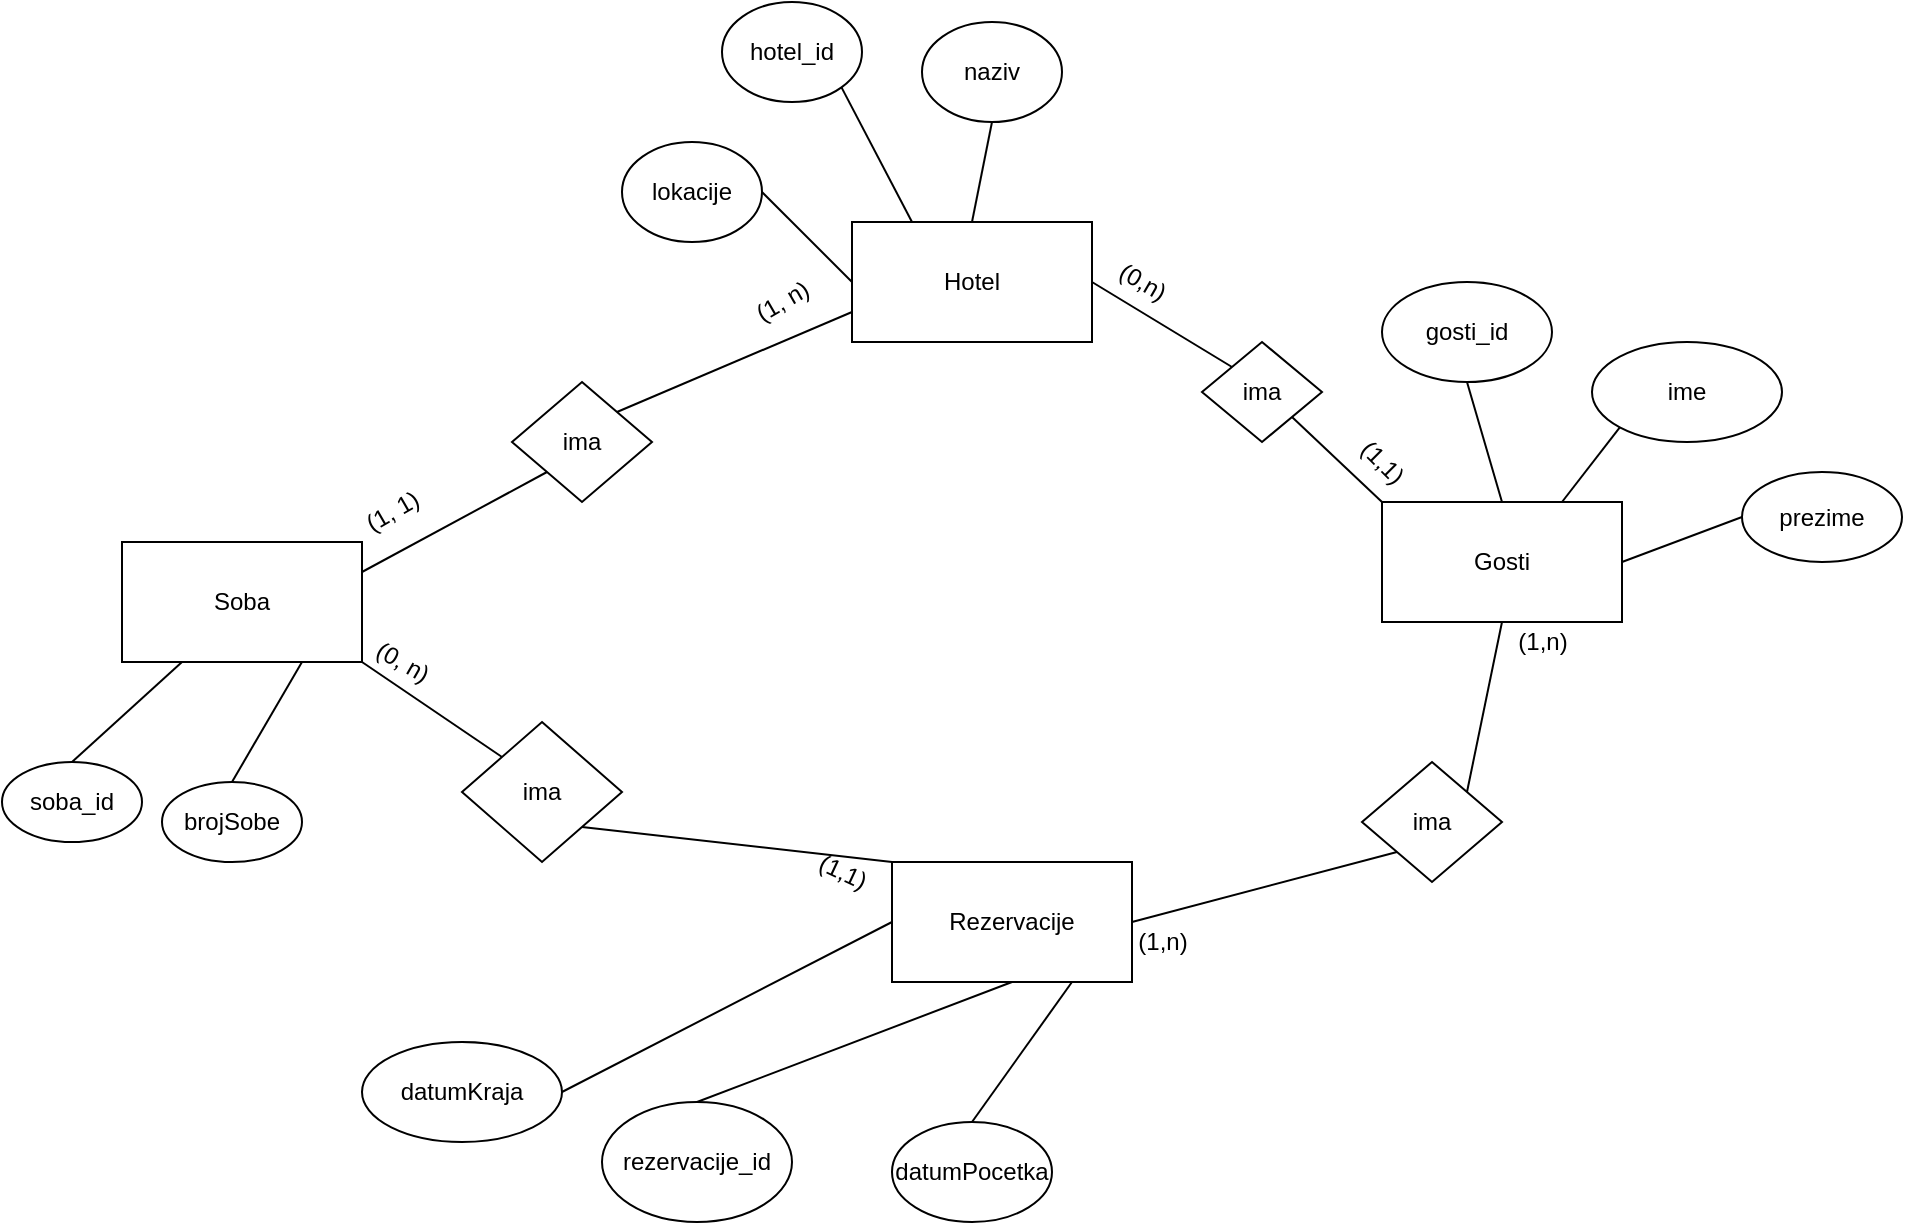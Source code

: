 <mxfile version="20.6.2" type="device"><diagram id="If3S5j5vEToaklFaXV8n" name="Page-1"><mxGraphModel dx="2337" dy="1820" grid="1" gridSize="10" guides="1" tooltips="1" connect="1" arrows="1" fold="1" page="1" pageScale="1" pageWidth="850" pageHeight="1100" math="0" shadow="0"><root><mxCell id="0"/><mxCell id="1" parent="0"/><mxCell id="WY5WEbB91v77Ek60sNJg-1" value="Hotel" style="rounded=0;whiteSpace=wrap;html=1;" parent="1" vertex="1"><mxGeometry x="305" y="80" width="120" height="60" as="geometry"/></mxCell><mxCell id="WY5WEbB91v77Ek60sNJg-2" value="Gosti" style="rounded=0;whiteSpace=wrap;html=1;" parent="1" vertex="1"><mxGeometry x="570" y="220" width="120" height="60" as="geometry"/></mxCell><mxCell id="WY5WEbB91v77Ek60sNJg-3" value="Rezervacije" style="rounded=0;whiteSpace=wrap;html=1;" parent="1" vertex="1"><mxGeometry x="325" y="400" width="120" height="60" as="geometry"/></mxCell><mxCell id="WY5WEbB91v77Ek60sNJg-4" value="Soba&lt;br&gt;" style="rounded=0;whiteSpace=wrap;html=1;" parent="1" vertex="1"><mxGeometry x="-60" y="240" width="120" height="60" as="geometry"/></mxCell><mxCell id="WY5WEbB91v77Ek60sNJg-6" value="hotel_id" style="ellipse;whiteSpace=wrap;html=1;" parent="1" vertex="1"><mxGeometry x="240" y="-30" width="70" height="50" as="geometry"/></mxCell><mxCell id="WY5WEbB91v77Ek60sNJg-7" value="naziv" style="ellipse;whiteSpace=wrap;html=1;" parent="1" vertex="1"><mxGeometry x="340" y="-20" width="70" height="50" as="geometry"/></mxCell><mxCell id="WY5WEbB91v77Ek60sNJg-8" value="lokacije" style="ellipse;whiteSpace=wrap;html=1;" parent="1" vertex="1"><mxGeometry x="190" y="40" width="70" height="50" as="geometry"/></mxCell><mxCell id="WY5WEbB91v77Ek60sNJg-9" value="" style="endArrow=none;html=1;rounded=0;entryX=1;entryY=1;entryDx=0;entryDy=0;exitX=0.25;exitY=0;exitDx=0;exitDy=0;" parent="1" source="WY5WEbB91v77Ek60sNJg-1" target="WY5WEbB91v77Ek60sNJg-6" edge="1"><mxGeometry width="50" height="50" relative="1" as="geometry"><mxPoint x="280" y="280" as="sourcePoint"/><mxPoint x="330" y="230" as="targetPoint"/></mxGeometry></mxCell><mxCell id="WY5WEbB91v77Ek60sNJg-10" value="" style="endArrow=none;html=1;rounded=0;entryX=1;entryY=0.5;entryDx=0;entryDy=0;exitX=0;exitY=0.5;exitDx=0;exitDy=0;" parent="1" source="WY5WEbB91v77Ek60sNJg-1" target="WY5WEbB91v77Ek60sNJg-8" edge="1"><mxGeometry width="50" height="50" relative="1" as="geometry"><mxPoint x="120" y="370" as="sourcePoint"/><mxPoint x="170" y="320" as="targetPoint"/></mxGeometry></mxCell><mxCell id="WY5WEbB91v77Ek60sNJg-11" value="" style="endArrow=none;html=1;rounded=0;entryX=0.5;entryY=1;entryDx=0;entryDy=0;exitX=0.5;exitY=0;exitDx=0;exitDy=0;" parent="1" source="WY5WEbB91v77Ek60sNJg-1" target="WY5WEbB91v77Ek60sNJg-7" edge="1"><mxGeometry width="50" height="50" relative="1" as="geometry"><mxPoint x="220" y="360" as="sourcePoint"/><mxPoint x="270" y="310" as="targetPoint"/></mxGeometry></mxCell><mxCell id="WY5WEbB91v77Ek60sNJg-12" value="ima" style="rhombus;whiteSpace=wrap;html=1;" parent="1" vertex="1"><mxGeometry x="480" y="140" width="60" height="50" as="geometry"/></mxCell><mxCell id="WY5WEbB91v77Ek60sNJg-15" value="" style="endArrow=none;html=1;rounded=0;entryX=0;entryY=0;entryDx=0;entryDy=0;exitX=1;exitY=1;exitDx=0;exitDy=0;" parent="1" source="WY5WEbB91v77Ek60sNJg-12" target="WY5WEbB91v77Ek60sNJg-2" edge="1"><mxGeometry width="50" height="50" relative="1" as="geometry"><mxPoint x="210" y="350" as="sourcePoint"/><mxPoint x="260" y="300" as="targetPoint"/></mxGeometry></mxCell><mxCell id="WY5WEbB91v77Ek60sNJg-16" value="" style="endArrow=none;html=1;rounded=0;entryX=1;entryY=0.5;entryDx=0;entryDy=0;exitX=0;exitY=0;exitDx=0;exitDy=0;" parent="1" source="WY5WEbB91v77Ek60sNJg-12" target="WY5WEbB91v77Ek60sNJg-1" edge="1"><mxGeometry width="50" height="50" relative="1" as="geometry"><mxPoint x="170" y="390" as="sourcePoint"/><mxPoint x="220" y="340" as="targetPoint"/></mxGeometry></mxCell><mxCell id="WY5WEbB91v77Ek60sNJg-17" value="ima" style="rhombus;whiteSpace=wrap;html=1;" parent="1" vertex="1"><mxGeometry x="135" y="160" width="70" height="60" as="geometry"/></mxCell><mxCell id="WY5WEbB91v77Ek60sNJg-18" value="" style="endArrow=none;html=1;rounded=0;entryX=0;entryY=0.75;entryDx=0;entryDy=0;exitX=1;exitY=0;exitDx=0;exitDy=0;" parent="1" source="WY5WEbB91v77Ek60sNJg-17" target="WY5WEbB91v77Ek60sNJg-1" edge="1"><mxGeometry width="50" height="50" relative="1" as="geometry"><mxPoint x="270" y="330" as="sourcePoint"/><mxPoint x="320" y="280" as="targetPoint"/></mxGeometry></mxCell><mxCell id="WY5WEbB91v77Ek60sNJg-19" value="" style="endArrow=none;html=1;rounded=0;entryX=0;entryY=1;entryDx=0;entryDy=0;exitX=1;exitY=0.25;exitDx=0;exitDy=0;" parent="1" source="WY5WEbB91v77Ek60sNJg-4" target="WY5WEbB91v77Ek60sNJg-17" edge="1"><mxGeometry width="50" height="50" relative="1" as="geometry"><mxPoint x="270" y="330" as="sourcePoint"/><mxPoint x="320" y="280" as="targetPoint"/></mxGeometry></mxCell><mxCell id="WY5WEbB91v77Ek60sNJg-21" value="rezervacije_id" style="ellipse;whiteSpace=wrap;html=1;" parent="1" vertex="1"><mxGeometry x="180" y="520" width="95" height="60" as="geometry"/></mxCell><mxCell id="WY5WEbB91v77Ek60sNJg-22" value="brojSobe" style="ellipse;whiteSpace=wrap;html=1;" parent="1" vertex="1"><mxGeometry x="-40" y="360" width="70" height="40" as="geometry"/></mxCell><mxCell id="WY5WEbB91v77Ek60sNJg-23" value="soba_id" style="ellipse;whiteSpace=wrap;html=1;" parent="1" vertex="1"><mxGeometry x="-120" y="350" width="70" height="40" as="geometry"/></mxCell><mxCell id="WY5WEbB91v77Ek60sNJg-24" value="" style="endArrow=none;html=1;rounded=0;entryX=0.75;entryY=1;entryDx=0;entryDy=0;exitX=0.5;exitY=0;exitDx=0;exitDy=0;" parent="1" source="WY5WEbB91v77Ek60sNJg-22" target="WY5WEbB91v77Ek60sNJg-4" edge="1"><mxGeometry width="50" height="50" relative="1" as="geometry"><mxPoint x="150" y="330" as="sourcePoint"/><mxPoint x="200" y="280" as="targetPoint"/></mxGeometry></mxCell><mxCell id="WY5WEbB91v77Ek60sNJg-25" value="" style="endArrow=none;html=1;rounded=0;entryX=0.25;entryY=1;entryDx=0;entryDy=0;exitX=0.5;exitY=0;exitDx=0;exitDy=0;" parent="1" source="WY5WEbB91v77Ek60sNJg-23" target="WY5WEbB91v77Ek60sNJg-4" edge="1"><mxGeometry width="50" height="50" relative="1" as="geometry"><mxPoint x="150" y="330" as="sourcePoint"/><mxPoint x="200" y="280" as="targetPoint"/></mxGeometry></mxCell><mxCell id="WY5WEbB91v77Ek60sNJg-28" value="(1, 1)" style="text;html=1;align=center;verticalAlign=middle;resizable=0;points=[];autosize=1;strokeColor=none;fillColor=none;rotation=-30;" parent="1" vertex="1"><mxGeometry x="50" y="210" width="50" height="30" as="geometry"/></mxCell><mxCell id="WY5WEbB91v77Ek60sNJg-29" value="(1, n)" style="text;html=1;align=center;verticalAlign=middle;resizable=0;points=[];autosize=1;strokeColor=none;fillColor=none;rotation=-30;" parent="1" vertex="1"><mxGeometry x="245" y="105" width="50" height="30" as="geometry"/></mxCell><mxCell id="WY5WEbB91v77Ek60sNJg-31" value="datumPocetka" style="ellipse;whiteSpace=wrap;html=1;" parent="1" vertex="1"><mxGeometry x="325" y="530" width="80" height="50" as="geometry"/></mxCell><mxCell id="WY5WEbB91v77Ek60sNJg-32" value="datumKraja" style="ellipse;whiteSpace=wrap;html=1;" parent="1" vertex="1"><mxGeometry x="60" y="490" width="100" height="50" as="geometry"/></mxCell><mxCell id="WY5WEbB91v77Ek60sNJg-33" value="" style="endArrow=none;html=1;rounded=0;entryX=1;entryY=1;entryDx=0;entryDy=0;exitX=0;exitY=0;exitDx=0;exitDy=0;" parent="1" source="WY5WEbB91v77Ek60sNJg-39" target="WY5WEbB91v77Ek60sNJg-4" edge="1"><mxGeometry width="50" height="50" relative="1" as="geometry"><mxPoint x="150" y="330" as="sourcePoint"/><mxPoint x="200" y="280" as="targetPoint"/></mxGeometry></mxCell><mxCell id="WY5WEbB91v77Ek60sNJg-34" value="" style="endArrow=none;html=1;rounded=0;entryX=0;entryY=0.5;entryDx=0;entryDy=0;exitX=1;exitY=0.5;exitDx=0;exitDy=0;" parent="1" source="WY5WEbB91v77Ek60sNJg-32" target="WY5WEbB91v77Ek60sNJg-3" edge="1"><mxGeometry width="50" height="50" relative="1" as="geometry"><mxPoint x="150" y="330" as="sourcePoint"/><mxPoint x="200" y="280" as="targetPoint"/></mxGeometry></mxCell><mxCell id="WY5WEbB91v77Ek60sNJg-35" value="" style="endArrow=none;html=1;rounded=0;entryX=0.5;entryY=1;entryDx=0;entryDy=0;exitX=0.5;exitY=0;exitDx=0;exitDy=0;" parent="1" source="WY5WEbB91v77Ek60sNJg-21" target="WY5WEbB91v77Ek60sNJg-3" edge="1"><mxGeometry width="50" height="50" relative="1" as="geometry"><mxPoint x="150" y="330" as="sourcePoint"/><mxPoint x="200" y="280" as="targetPoint"/></mxGeometry></mxCell><mxCell id="WY5WEbB91v77Ek60sNJg-36" value="" style="endArrow=none;html=1;rounded=0;entryX=0.75;entryY=1;entryDx=0;entryDy=0;exitX=0.5;exitY=0;exitDx=0;exitDy=0;" parent="1" source="WY5WEbB91v77Ek60sNJg-31" target="WY5WEbB91v77Ek60sNJg-3" edge="1"><mxGeometry width="50" height="50" relative="1" as="geometry"><mxPoint x="150" y="330" as="sourcePoint"/><mxPoint x="200" y="280" as="targetPoint"/></mxGeometry></mxCell><mxCell id="WY5WEbB91v77Ek60sNJg-39" value="ima" style="rhombus;whiteSpace=wrap;html=1;" parent="1" vertex="1"><mxGeometry x="110" y="330" width="80" height="70" as="geometry"/></mxCell><mxCell id="WY5WEbB91v77Ek60sNJg-40" value="" style="endArrow=none;html=1;rounded=0;entryX=0;entryY=0;entryDx=0;entryDy=0;exitX=1;exitY=1;exitDx=0;exitDy=0;" parent="1" source="WY5WEbB91v77Ek60sNJg-39" target="WY5WEbB91v77Ek60sNJg-3" edge="1"><mxGeometry width="50" height="50" relative="1" as="geometry"><mxPoint x="150" y="330" as="sourcePoint"/><mxPoint x="200" y="280" as="targetPoint"/></mxGeometry></mxCell><mxCell id="WY5WEbB91v77Ek60sNJg-41" value="(0, n)" style="text;html=1;align=center;verticalAlign=middle;resizable=0;points=[];autosize=1;strokeColor=none;fillColor=none;rotation=30;" parent="1" vertex="1"><mxGeometry x="55" y="285" width="50" height="30" as="geometry"/></mxCell><mxCell id="WY5WEbB91v77Ek60sNJg-44" value="(1,1)" style="text;html=1;align=center;verticalAlign=middle;resizable=0;points=[];autosize=1;strokeColor=none;fillColor=none;rotation=25;" parent="1" vertex="1"><mxGeometry x="275" y="390" width="50" height="30" as="geometry"/></mxCell><mxCell id="GYpH_iAy0U8ZABYec7S7-1" value="(0,n)" style="text;html=1;align=center;verticalAlign=middle;resizable=0;points=[];autosize=1;strokeColor=none;fillColor=none;rotation=30;" vertex="1" parent="1"><mxGeometry x="425" y="95" width="50" height="30" as="geometry"/></mxCell><mxCell id="GYpH_iAy0U8ZABYec7S7-2" value="(1,1)" style="text;html=1;align=center;verticalAlign=middle;resizable=0;points=[];autosize=1;strokeColor=none;fillColor=none;rotation=45;" vertex="1" parent="1"><mxGeometry x="545" y="185" width="50" height="30" as="geometry"/></mxCell><mxCell id="GYpH_iAy0U8ZABYec7S7-3" value="ima&lt;br&gt;" style="rhombus;whiteSpace=wrap;html=1;" vertex="1" parent="1"><mxGeometry x="560" y="350" width="70" height="60" as="geometry"/></mxCell><mxCell id="GYpH_iAy0U8ZABYec7S7-4" value="" style="endArrow=none;html=1;rounded=0;entryX=0;entryY=1;entryDx=0;entryDy=0;exitX=1;exitY=0.5;exitDx=0;exitDy=0;" edge="1" parent="1" source="WY5WEbB91v77Ek60sNJg-3" target="GYpH_iAy0U8ZABYec7S7-3"><mxGeometry width="50" height="50" relative="1" as="geometry"><mxPoint x="320" y="350" as="sourcePoint"/><mxPoint x="370" y="300" as="targetPoint"/></mxGeometry></mxCell><mxCell id="GYpH_iAy0U8ZABYec7S7-5" value="" style="endArrow=none;html=1;rounded=0;entryX=0.5;entryY=1;entryDx=0;entryDy=0;exitX=1;exitY=0;exitDx=0;exitDy=0;" edge="1" parent="1" source="GYpH_iAy0U8ZABYec7S7-3" target="WY5WEbB91v77Ek60sNJg-2"><mxGeometry width="50" height="50" relative="1" as="geometry"><mxPoint x="320" y="350" as="sourcePoint"/><mxPoint x="370" y="300" as="targetPoint"/></mxGeometry></mxCell><mxCell id="GYpH_iAy0U8ZABYec7S7-8" value="(1,n)" style="text;html=1;align=center;verticalAlign=middle;resizable=0;points=[];autosize=1;strokeColor=none;fillColor=none;" vertex="1" parent="1"><mxGeometry x="625" y="275" width="50" height="30" as="geometry"/></mxCell><mxCell id="GYpH_iAy0U8ZABYec7S7-9" value="(1,n)" style="text;html=1;align=center;verticalAlign=middle;resizable=0;points=[];autosize=1;strokeColor=none;fillColor=none;" vertex="1" parent="1"><mxGeometry x="435" y="425" width="50" height="30" as="geometry"/></mxCell><mxCell id="GYpH_iAy0U8ZABYec7S7-10" value="ime" style="ellipse;whiteSpace=wrap;html=1;" vertex="1" parent="1"><mxGeometry x="675" y="140" width="95" height="50" as="geometry"/></mxCell><mxCell id="GYpH_iAy0U8ZABYec7S7-11" value="gosti_id" style="ellipse;whiteSpace=wrap;html=1;" vertex="1" parent="1"><mxGeometry x="570" y="110" width="85" height="50" as="geometry"/></mxCell><mxCell id="GYpH_iAy0U8ZABYec7S7-12" value="prezime" style="ellipse;whiteSpace=wrap;html=1;" vertex="1" parent="1"><mxGeometry x="750" y="205" width="80" height="45" as="geometry"/></mxCell><mxCell id="GYpH_iAy0U8ZABYec7S7-13" value="" style="endArrow=none;html=1;rounded=0;entryX=0;entryY=0.5;entryDx=0;entryDy=0;exitX=1;exitY=0.5;exitDx=0;exitDy=0;" edge="1" parent="1" source="WY5WEbB91v77Ek60sNJg-2" target="GYpH_iAy0U8ZABYec7S7-12"><mxGeometry width="50" height="50" relative="1" as="geometry"><mxPoint x="320" y="350" as="sourcePoint"/><mxPoint x="370" y="300" as="targetPoint"/></mxGeometry></mxCell><mxCell id="GYpH_iAy0U8ZABYec7S7-14" value="" style="endArrow=none;html=1;rounded=0;entryX=0;entryY=1;entryDx=0;entryDy=0;exitX=0.75;exitY=0;exitDx=0;exitDy=0;" edge="1" parent="1" source="WY5WEbB91v77Ek60sNJg-2" target="GYpH_iAy0U8ZABYec7S7-10"><mxGeometry width="50" height="50" relative="1" as="geometry"><mxPoint x="320" y="350" as="sourcePoint"/><mxPoint x="370" y="300" as="targetPoint"/></mxGeometry></mxCell><mxCell id="GYpH_iAy0U8ZABYec7S7-15" value="" style="endArrow=none;html=1;rounded=0;entryX=0.5;entryY=1;entryDx=0;entryDy=0;exitX=0.5;exitY=0;exitDx=0;exitDy=0;" edge="1" parent="1" source="WY5WEbB91v77Ek60sNJg-2" target="GYpH_iAy0U8ZABYec7S7-11"><mxGeometry width="50" height="50" relative="1" as="geometry"><mxPoint x="320" y="350" as="sourcePoint"/><mxPoint x="370" y="300" as="targetPoint"/></mxGeometry></mxCell></root></mxGraphModel></diagram></mxfile>